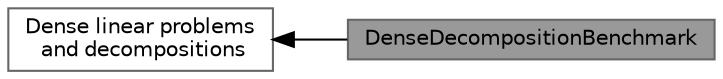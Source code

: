 digraph "DenseDecompositionBenchmark"
{
 // LATEX_PDF_SIZE
  bgcolor="transparent";
  edge [fontname=Helvetica,fontsize=10,labelfontname=Helvetica,labelfontsize=10];
  node [fontname=Helvetica,fontsize=10,shape=box,height=0.2,width=0.4];
  rankdir=LR;
  Node1 [id="Node000001",label="DenseDecompositionBenchmark",height=0.2,width=0.4,color="gray40", fillcolor="grey60", style="filled", fontcolor="black",tooltip=" "];
  Node2 [id="Node000002",label="Dense linear problems\l and decompositions",height=0.2,width=0.4,color="grey40", fillcolor="white", style="filled",URL="$group___dense_linear_solvers__chapter.html",tooltip=" "];
  Node2->Node1 [shape=plaintext, dir="back", style="solid"];
}
